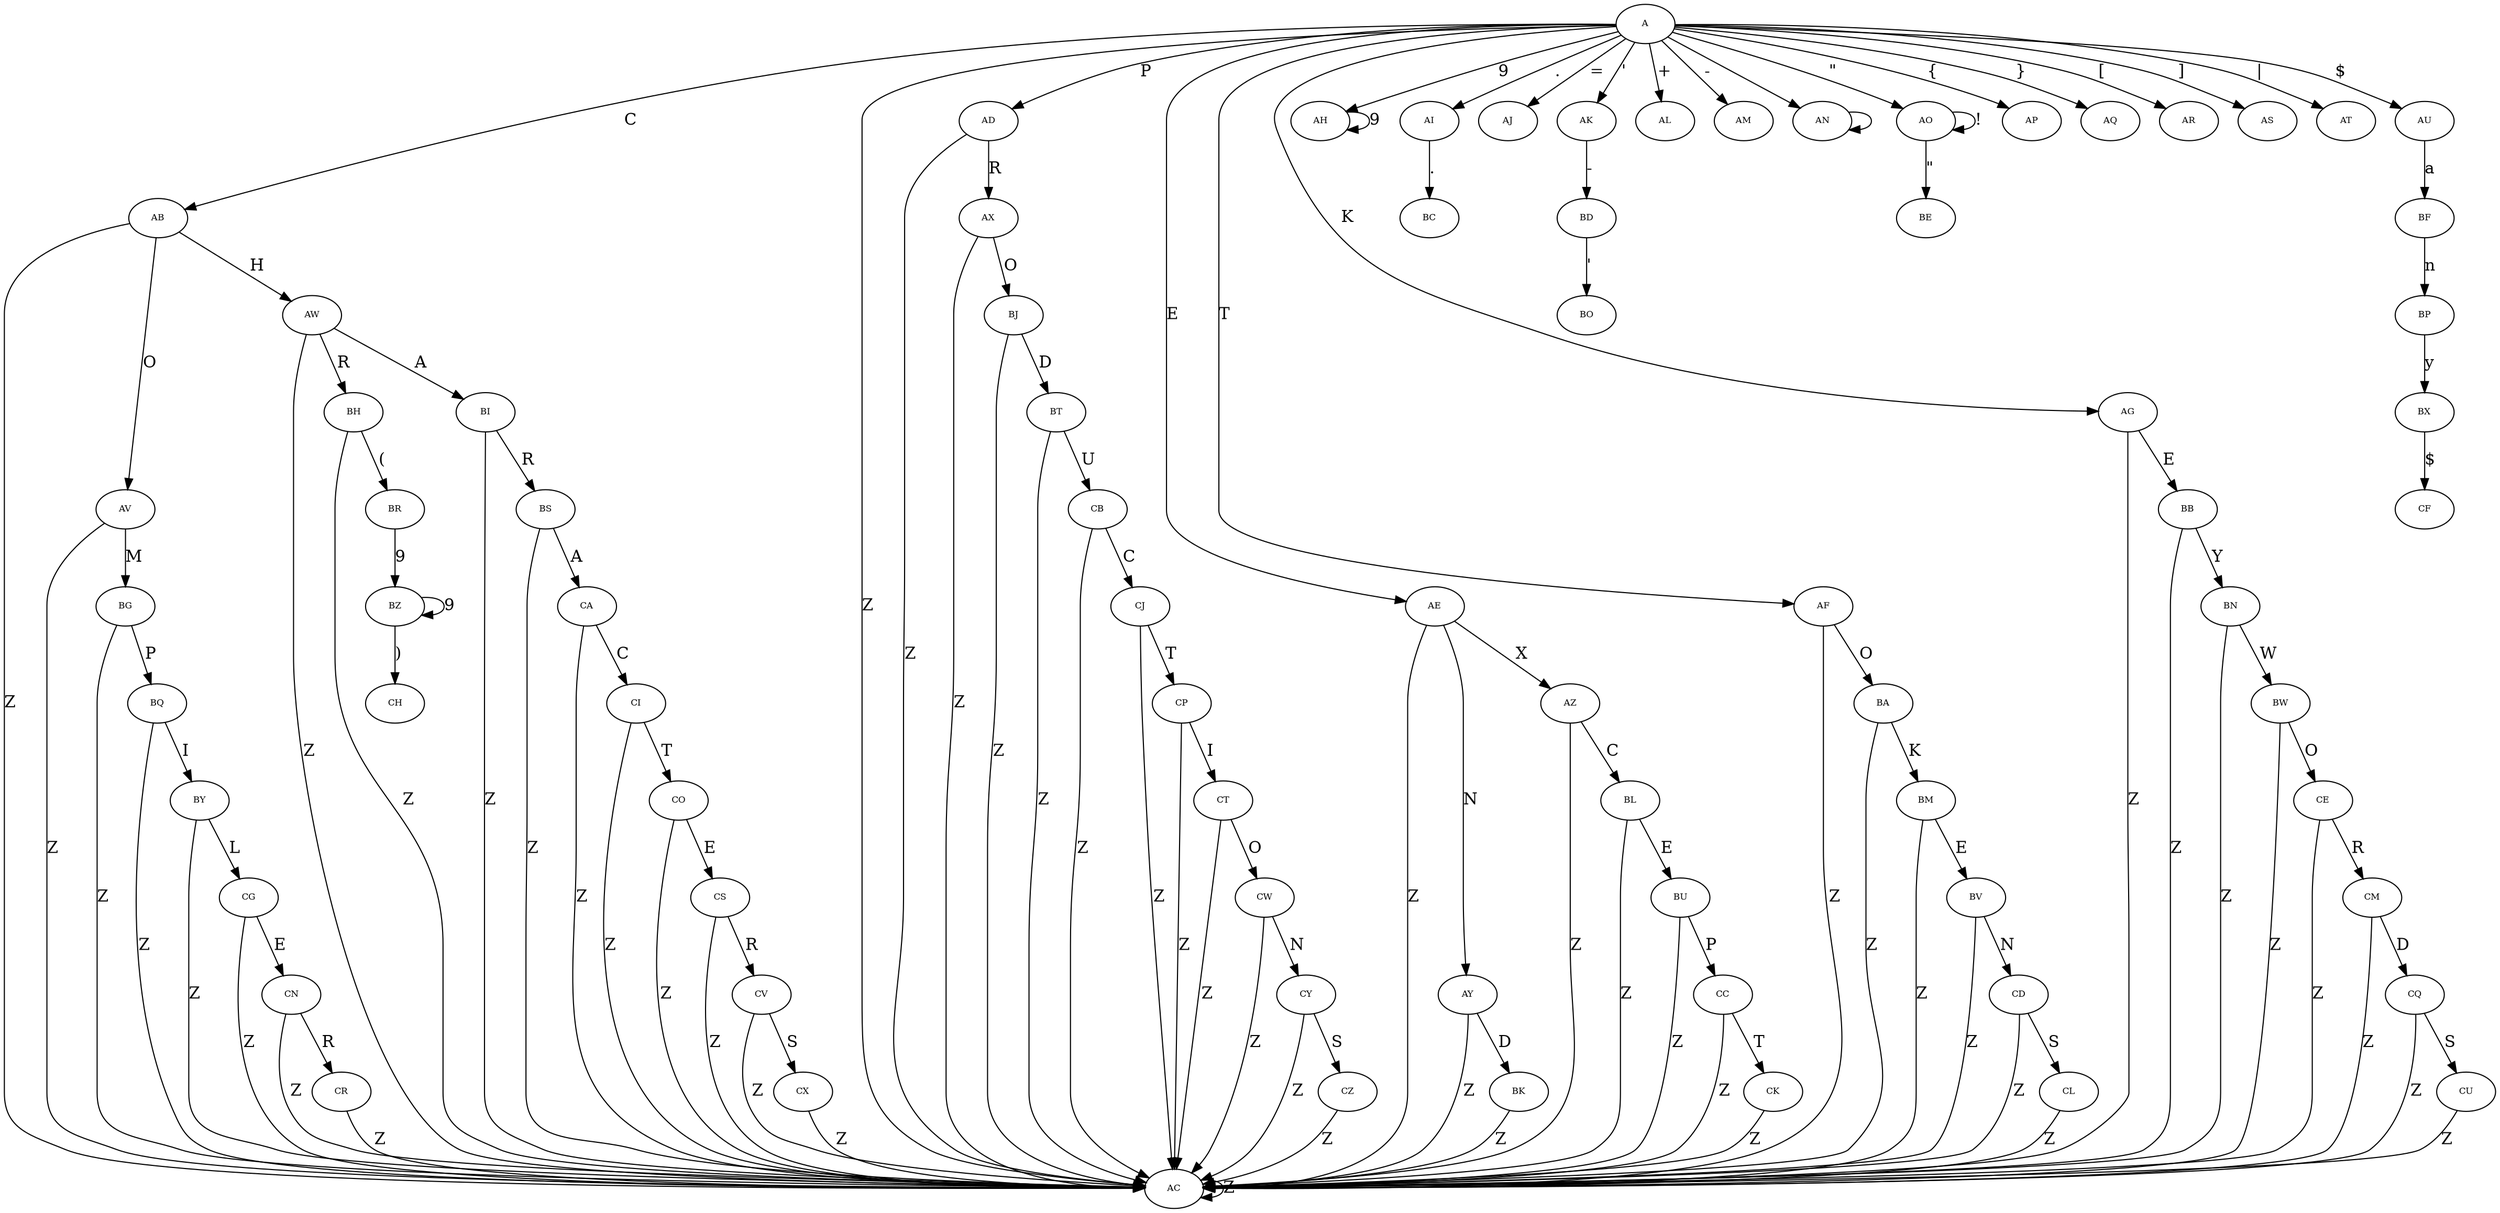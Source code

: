 digraph RGL__DirectedAdjacencyGraph {
    A [
        fontsize = 8,
        label = A
    ]

    AB [
        fontsize = 8,
        label = AB
    ]

    AC [
        fontsize = 8,
        label = AC
    ]

    AD [
        fontsize = 8,
        label = AD
    ]

    AE [
        fontsize = 8,
        label = AE
    ]

    AF [
        fontsize = 8,
        label = AF
    ]

    AG [
        fontsize = 8,
        label = AG
    ]

    AH [
        fontsize = 8,
        label = AH
    ]

    AI [
        fontsize = 8,
        label = AI
    ]

    AJ [
        fontsize = 8,
        label = AJ
    ]

    AK [
        fontsize = 8,
        label = AK
    ]

    AL [
        fontsize = 8,
        label = AL
    ]

    AM [
        fontsize = 8,
        label = AM
    ]

    AN [
        fontsize = 8,
        label = AN
    ]

    AO [
        fontsize = 8,
        label = AO
    ]

    AP [
        fontsize = 8,
        label = AP
    ]

    AQ [
        fontsize = 8,
        label = AQ
    ]

    AR [
        fontsize = 8,
        label = AR
    ]

    AS [
        fontsize = 8,
        label = AS
    ]

    AT [
        fontsize = 8,
        label = AT
    ]

    AU [
        fontsize = 8,
        label = AU
    ]

    AV [
        fontsize = 8,
        label = AV
    ]

    AW [
        fontsize = 8,
        label = AW
    ]

    AX [
        fontsize = 8,
        label = AX
    ]

    AY [
        fontsize = 8,
        label = AY
    ]

    AZ [
        fontsize = 8,
        label = AZ
    ]

    BA [
        fontsize = 8,
        label = BA
    ]

    BB [
        fontsize = 8,
        label = BB
    ]

    BC [
        fontsize = 8,
        label = BC
    ]

    BD [
        fontsize = 8,
        label = BD
    ]

    BE [
        fontsize = 8,
        label = BE
    ]

    BF [
        fontsize = 8,
        label = BF
    ]

    BG [
        fontsize = 8,
        label = BG
    ]

    BH [
        fontsize = 8,
        label = BH
    ]

    BI [
        fontsize = 8,
        label = BI
    ]

    BJ [
        fontsize = 8,
        label = BJ
    ]

    BK [
        fontsize = 8,
        label = BK
    ]

    BL [
        fontsize = 8,
        label = BL
    ]

    BM [
        fontsize = 8,
        label = BM
    ]

    BN [
        fontsize = 8,
        label = BN
    ]

    BO [
        fontsize = 8,
        label = BO
    ]

    BP [
        fontsize = 8,
        label = BP
    ]

    BQ [
        fontsize = 8,
        label = BQ
    ]

    BR [
        fontsize = 8,
        label = BR
    ]

    BS [
        fontsize = 8,
        label = BS
    ]

    BT [
        fontsize = 8,
        label = BT
    ]

    BU [
        fontsize = 8,
        label = BU
    ]

    BV [
        fontsize = 8,
        label = BV
    ]

    BW [
        fontsize = 8,
        label = BW
    ]

    BX [
        fontsize = 8,
        label = BX
    ]

    BY [
        fontsize = 8,
        label = BY
    ]

    BZ [
        fontsize = 8,
        label = BZ
    ]

    CA [
        fontsize = 8,
        label = CA
    ]

    CB [
        fontsize = 8,
        label = CB
    ]

    CC [
        fontsize = 8,
        label = CC
    ]

    CD [
        fontsize = 8,
        label = CD
    ]

    CE [
        fontsize = 8,
        label = CE
    ]

    CF [
        fontsize = 8,
        label = CF
    ]

    CG [
        fontsize = 8,
        label = CG
    ]

    CH [
        fontsize = 8,
        label = CH
    ]

    CI [
        fontsize = 8,
        label = CI
    ]

    CJ [
        fontsize = 8,
        label = CJ
    ]

    CK [
        fontsize = 8,
        label = CK
    ]

    CL [
        fontsize = 8,
        label = CL
    ]

    CM [
        fontsize = 8,
        label = CM
    ]

    CN [
        fontsize = 8,
        label = CN
    ]

    CO [
        fontsize = 8,
        label = CO
    ]

    CP [
        fontsize = 8,
        label = CP
    ]

    CQ [
        fontsize = 8,
        label = CQ
    ]

    CR [
        fontsize = 8,
        label = CR
    ]

    CS [
        fontsize = 8,
        label = CS
    ]

    CT [
        fontsize = 8,
        label = CT
    ]

    CU [
        fontsize = 8,
        label = CU
    ]

    CV [
        fontsize = 8,
        label = CV
    ]

    CW [
        fontsize = 8,
        label = CW
    ]

    CX [
        fontsize = 8,
        label = CX
    ]

    CY [
        fontsize = 8,
        label = CY
    ]

    CZ [
        fontsize = 8,
        label = CZ
    ]

    A -> AB [
        fontsize = 15,
        label = C
    ]

    A -> AC [
        fontsize = 15,
        label = Z
    ]

    A -> AD [
        fontsize = 15,
        label = P
    ]

    A -> AE [
        fontsize = 15,
        label = E
    ]

    A -> AF [
        fontsize = 15,
        label = T
    ]

    A -> AG [
        fontsize = 15,
        label = K
    ]

    A -> AH [
        fontsize = 15,
        label = 9
    ]

    A -> AI [
        fontsize = 15,
        label = "."
    ]

    A -> AJ [
        fontsize = 15,
        label = "="
    ]

    A -> AK [
        fontsize = 15,
        label = "'"
    ]

    A -> AL [
        fontsize = 15,
        label = "+"
    ]

    A -> AM [
        fontsize = 15,
        label = "-"
    ]

    A -> AN [
        fontsize = 15,
        label = " "
    ]

    A -> AO [
        fontsize = 15,
        label = "\""
    ]

    A -> AP [
        fontsize = 15,
        label = "{"
    ]

    A -> AQ [
        fontsize = 15,
        label = "}"
    ]

    A -> AR [
        fontsize = 15,
        label = "["
    ]

    A -> AS [
        fontsize = 15,
        label = "]"
    ]

    A -> AT [
        fontsize = 15,
        label = "|"
    ]

    A -> AU [
        fontsize = 15,
        label = "$"
    ]

    AB -> AC [
        fontsize = 15,
        label = Z
    ]

    AB -> AV [
        fontsize = 15,
        label = O
    ]

    AB -> AW [
        fontsize = 15,
        label = H
    ]

    AC -> AC [
        fontsize = 15,
        label = Z
    ]

    AD -> AC [
        fontsize = 15,
        label = Z
    ]

    AD -> AX [
        fontsize = 15,
        label = R
    ]

    AE -> AC [
        fontsize = 15,
        label = Z
    ]

    AE -> AY [
        fontsize = 15,
        label = N
    ]

    AE -> AZ [
        fontsize = 15,
        label = X
    ]

    AF -> AC [
        fontsize = 15,
        label = Z
    ]

    AF -> BA [
        fontsize = 15,
        label = O
    ]

    AG -> AC [
        fontsize = 15,
        label = Z
    ]

    AG -> BB [
        fontsize = 15,
        label = E
    ]

    AH -> AH [
        fontsize = 15,
        label = 9
    ]

    AI -> BC [
        fontsize = 15,
        label = "."
    ]

    AK -> BD [
        fontsize = 15,
        label = "-"
    ]

    AN -> AN [
        fontsize = 15,
        label = " "
    ]

    AO -> AO [
        fontsize = 15,
        label = "!"
    ]

    AO -> BE [
        fontsize = 15,
        label = "\""
    ]

    AU -> BF [
        fontsize = 15,
        label = a
    ]

    AV -> AC [
        fontsize = 15,
        label = Z
    ]

    AV -> BG [
        fontsize = 15,
        label = M
    ]

    AW -> AC [
        fontsize = 15,
        label = Z
    ]

    AW -> BH [
        fontsize = 15,
        label = R
    ]

    AW -> BI [
        fontsize = 15,
        label = A
    ]

    AX -> AC [
        fontsize = 15,
        label = Z
    ]

    AX -> BJ [
        fontsize = 15,
        label = O
    ]

    AY -> AC [
        fontsize = 15,
        label = Z
    ]

    AY -> BK [
        fontsize = 15,
        label = D
    ]

    AZ -> BL [
        fontsize = 15,
        label = C
    ]

    AZ -> AC [
        fontsize = 15,
        label = Z
    ]

    BA -> AC [
        fontsize = 15,
        label = Z
    ]

    BA -> BM [
        fontsize = 15,
        label = K
    ]

    BB -> AC [
        fontsize = 15,
        label = Z
    ]

    BB -> BN [
        fontsize = 15,
        label = Y
    ]

    BD -> BO [
        fontsize = 15,
        label = "'"
    ]

    BF -> BP [
        fontsize = 15,
        label = n
    ]

    BG -> AC [
        fontsize = 15,
        label = Z
    ]

    BG -> BQ [
        fontsize = 15,
        label = P
    ]

    BH -> AC [
        fontsize = 15,
        label = Z
    ]

    BH -> BR [
        fontsize = 15,
        label = "("
    ]

    BI -> AC [
        fontsize = 15,
        label = Z
    ]

    BI -> BS [
        fontsize = 15,
        label = R
    ]

    BJ -> AC [
        fontsize = 15,
        label = Z
    ]

    BJ -> BT [
        fontsize = 15,
        label = D
    ]

    BK -> AC [
        fontsize = 15,
        label = Z
    ]

    BL -> AC [
        fontsize = 15,
        label = Z
    ]

    BL -> BU [
        fontsize = 15,
        label = E
    ]

    BM -> AC [
        fontsize = 15,
        label = Z
    ]

    BM -> BV [
        fontsize = 15,
        label = E
    ]

    BN -> AC [
        fontsize = 15,
        label = Z
    ]

    BN -> BW [
        fontsize = 15,
        label = W
    ]

    BP -> BX [
        fontsize = 15,
        label = y
    ]

    BQ -> AC [
        fontsize = 15,
        label = Z
    ]

    BQ -> BY [
        fontsize = 15,
        label = I
    ]

    BR -> BZ [
        fontsize = 15,
        label = 9
    ]

    BS -> AC [
        fontsize = 15,
        label = Z
    ]

    BS -> CA [
        fontsize = 15,
        label = A
    ]

    BT -> AC [
        fontsize = 15,
        label = Z
    ]

    BT -> CB [
        fontsize = 15,
        label = U
    ]

    BU -> AC [
        fontsize = 15,
        label = Z
    ]

    BU -> CC [
        fontsize = 15,
        label = P
    ]

    BV -> AC [
        fontsize = 15,
        label = Z
    ]

    BV -> CD [
        fontsize = 15,
        label = N
    ]

    BW -> AC [
        fontsize = 15,
        label = Z
    ]

    BW -> CE [
        fontsize = 15,
        label = O
    ]

    BX -> CF [
        fontsize = 15,
        label = "$"
    ]

    BY -> AC [
        fontsize = 15,
        label = Z
    ]

    BY -> CG [
        fontsize = 15,
        label = L
    ]

    BZ -> BZ [
        fontsize = 15,
        label = 9
    ]

    BZ -> CH [
        fontsize = 15,
        label = ")"
    ]

    CA -> CI [
        fontsize = 15,
        label = C
    ]

    CA -> AC [
        fontsize = 15,
        label = Z
    ]

    CB -> CJ [
        fontsize = 15,
        label = C
    ]

    CB -> AC [
        fontsize = 15,
        label = Z
    ]

    CC -> AC [
        fontsize = 15,
        label = Z
    ]

    CC -> CK [
        fontsize = 15,
        label = T
    ]

    CD -> AC [
        fontsize = 15,
        label = Z
    ]

    CD -> CL [
        fontsize = 15,
        label = S
    ]

    CE -> AC [
        fontsize = 15,
        label = Z
    ]

    CE -> CM [
        fontsize = 15,
        label = R
    ]

    CG -> AC [
        fontsize = 15,
        label = Z
    ]

    CG -> CN [
        fontsize = 15,
        label = E
    ]

    CI -> AC [
        fontsize = 15,
        label = Z
    ]

    CI -> CO [
        fontsize = 15,
        label = T
    ]

    CJ -> AC [
        fontsize = 15,
        label = Z
    ]

    CJ -> CP [
        fontsize = 15,
        label = T
    ]

    CK -> AC [
        fontsize = 15,
        label = Z
    ]

    CL -> AC [
        fontsize = 15,
        label = Z
    ]

    CM -> AC [
        fontsize = 15,
        label = Z
    ]

    CM -> CQ [
        fontsize = 15,
        label = D
    ]

    CN -> AC [
        fontsize = 15,
        label = Z
    ]

    CN -> CR [
        fontsize = 15,
        label = R
    ]

    CO -> AC [
        fontsize = 15,
        label = Z
    ]

    CO -> CS [
        fontsize = 15,
        label = E
    ]

    CP -> AC [
        fontsize = 15,
        label = Z
    ]

    CP -> CT [
        fontsize = 15,
        label = I
    ]

    CQ -> AC [
        fontsize = 15,
        label = Z
    ]

    CQ -> CU [
        fontsize = 15,
        label = S
    ]

    CR -> AC [
        fontsize = 15,
        label = Z
    ]

    CS -> AC [
        fontsize = 15,
        label = Z
    ]

    CS -> CV [
        fontsize = 15,
        label = R
    ]

    CT -> AC [
        fontsize = 15,
        label = Z
    ]

    CT -> CW [
        fontsize = 15,
        label = O
    ]

    CU -> AC [
        fontsize = 15,
        label = Z
    ]

    CV -> AC [
        fontsize = 15,
        label = Z
    ]

    CV -> CX [
        fontsize = 15,
        label = S
    ]

    CW -> AC [
        fontsize = 15,
        label = Z
    ]

    CW -> CY [
        fontsize = 15,
        label = N
    ]

    CX -> AC [
        fontsize = 15,
        label = Z
    ]

    CY -> AC [
        fontsize = 15,
        label = Z
    ]

    CY -> CZ [
        fontsize = 15,
        label = S
    ]

    CZ -> AC [
        fontsize = 15,
        label = Z
    ]
}
